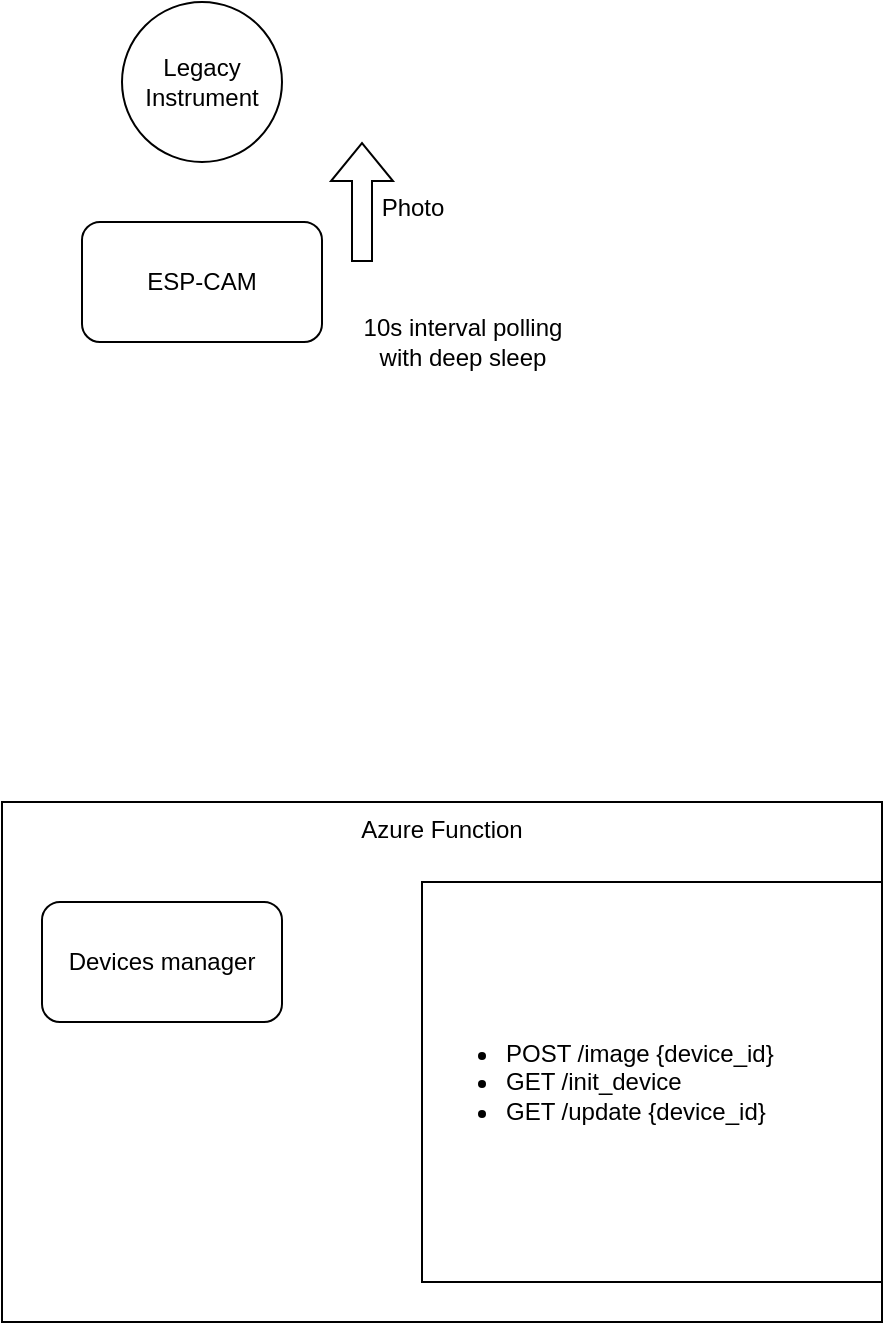 <mxfile version="22.1.16" type="device">
  <diagram name="Strona-1" id="-HpzHWxIcB5qCtkX5x0C">
    <mxGraphModel dx="2074" dy="1193" grid="1" gridSize="10" guides="1" tooltips="1" connect="1" arrows="1" fold="1" page="1" pageScale="1" pageWidth="827" pageHeight="1169" math="0" shadow="0">
      <root>
        <mxCell id="0" />
        <mxCell id="1" parent="0" />
        <mxCell id="Zz3g6GIx2NKUhmWEACpS-8" value="Azure Function" style="rounded=0;whiteSpace=wrap;html=1;verticalAlign=top;" vertex="1" parent="1">
          <mxGeometry y="530" width="440" height="260" as="geometry" />
        </mxCell>
        <mxCell id="Zz3g6GIx2NKUhmWEACpS-1" value="ESP-CAM" style="rounded=1;whiteSpace=wrap;html=1;" vertex="1" parent="1">
          <mxGeometry x="40" y="240" width="120" height="60" as="geometry" />
        </mxCell>
        <mxCell id="Zz3g6GIx2NKUhmWEACpS-2" value="Legacy Instrument" style="ellipse;whiteSpace=wrap;html=1;aspect=fixed;" vertex="1" parent="1">
          <mxGeometry x="60" y="130" width="80" height="80" as="geometry" />
        </mxCell>
        <mxCell id="Zz3g6GIx2NKUhmWEACpS-4" value="" style="shape=flexArrow;endArrow=classic;html=1;rounded=0;" edge="1" parent="1">
          <mxGeometry width="50" height="50" relative="1" as="geometry">
            <mxPoint x="180" y="260" as="sourcePoint" />
            <mxPoint x="180" y="200" as="targetPoint" />
          </mxGeometry>
        </mxCell>
        <mxCell id="Zz3g6GIx2NKUhmWEACpS-5" value="Photo" style="text;html=1;align=center;verticalAlign=middle;resizable=0;points=[];autosize=1;strokeColor=none;fillColor=none;" vertex="1" parent="1">
          <mxGeometry x="180" y="218" width="50" height="30" as="geometry" />
        </mxCell>
        <mxCell id="Zz3g6GIx2NKUhmWEACpS-6" value="10s interval polling&lt;br&gt;with deep sleep" style="text;html=1;align=center;verticalAlign=middle;resizable=0;points=[];autosize=1;strokeColor=none;fillColor=none;" vertex="1" parent="1">
          <mxGeometry x="170" y="280" width="120" height="40" as="geometry" />
        </mxCell>
        <mxCell id="Zz3g6GIx2NKUhmWEACpS-7" value="Devices manager" style="rounded=1;whiteSpace=wrap;html=1;" vertex="1" parent="1">
          <mxGeometry x="20" y="580" width="120" height="60" as="geometry" />
        </mxCell>
        <mxCell id="Zz3g6GIx2NKUhmWEACpS-9" value="&lt;ul&gt;&lt;li&gt;POST /image {device_id}&lt;/li&gt;&lt;li&gt;GET /init_device&lt;/li&gt;&lt;li&gt;GET /update {device_id}&lt;/li&gt;&lt;/ul&gt;" style="rounded=0;whiteSpace=wrap;html=1;align=left;" vertex="1" parent="1">
          <mxGeometry x="210" y="570" width="230" height="200" as="geometry" />
        </mxCell>
      </root>
    </mxGraphModel>
  </diagram>
</mxfile>
